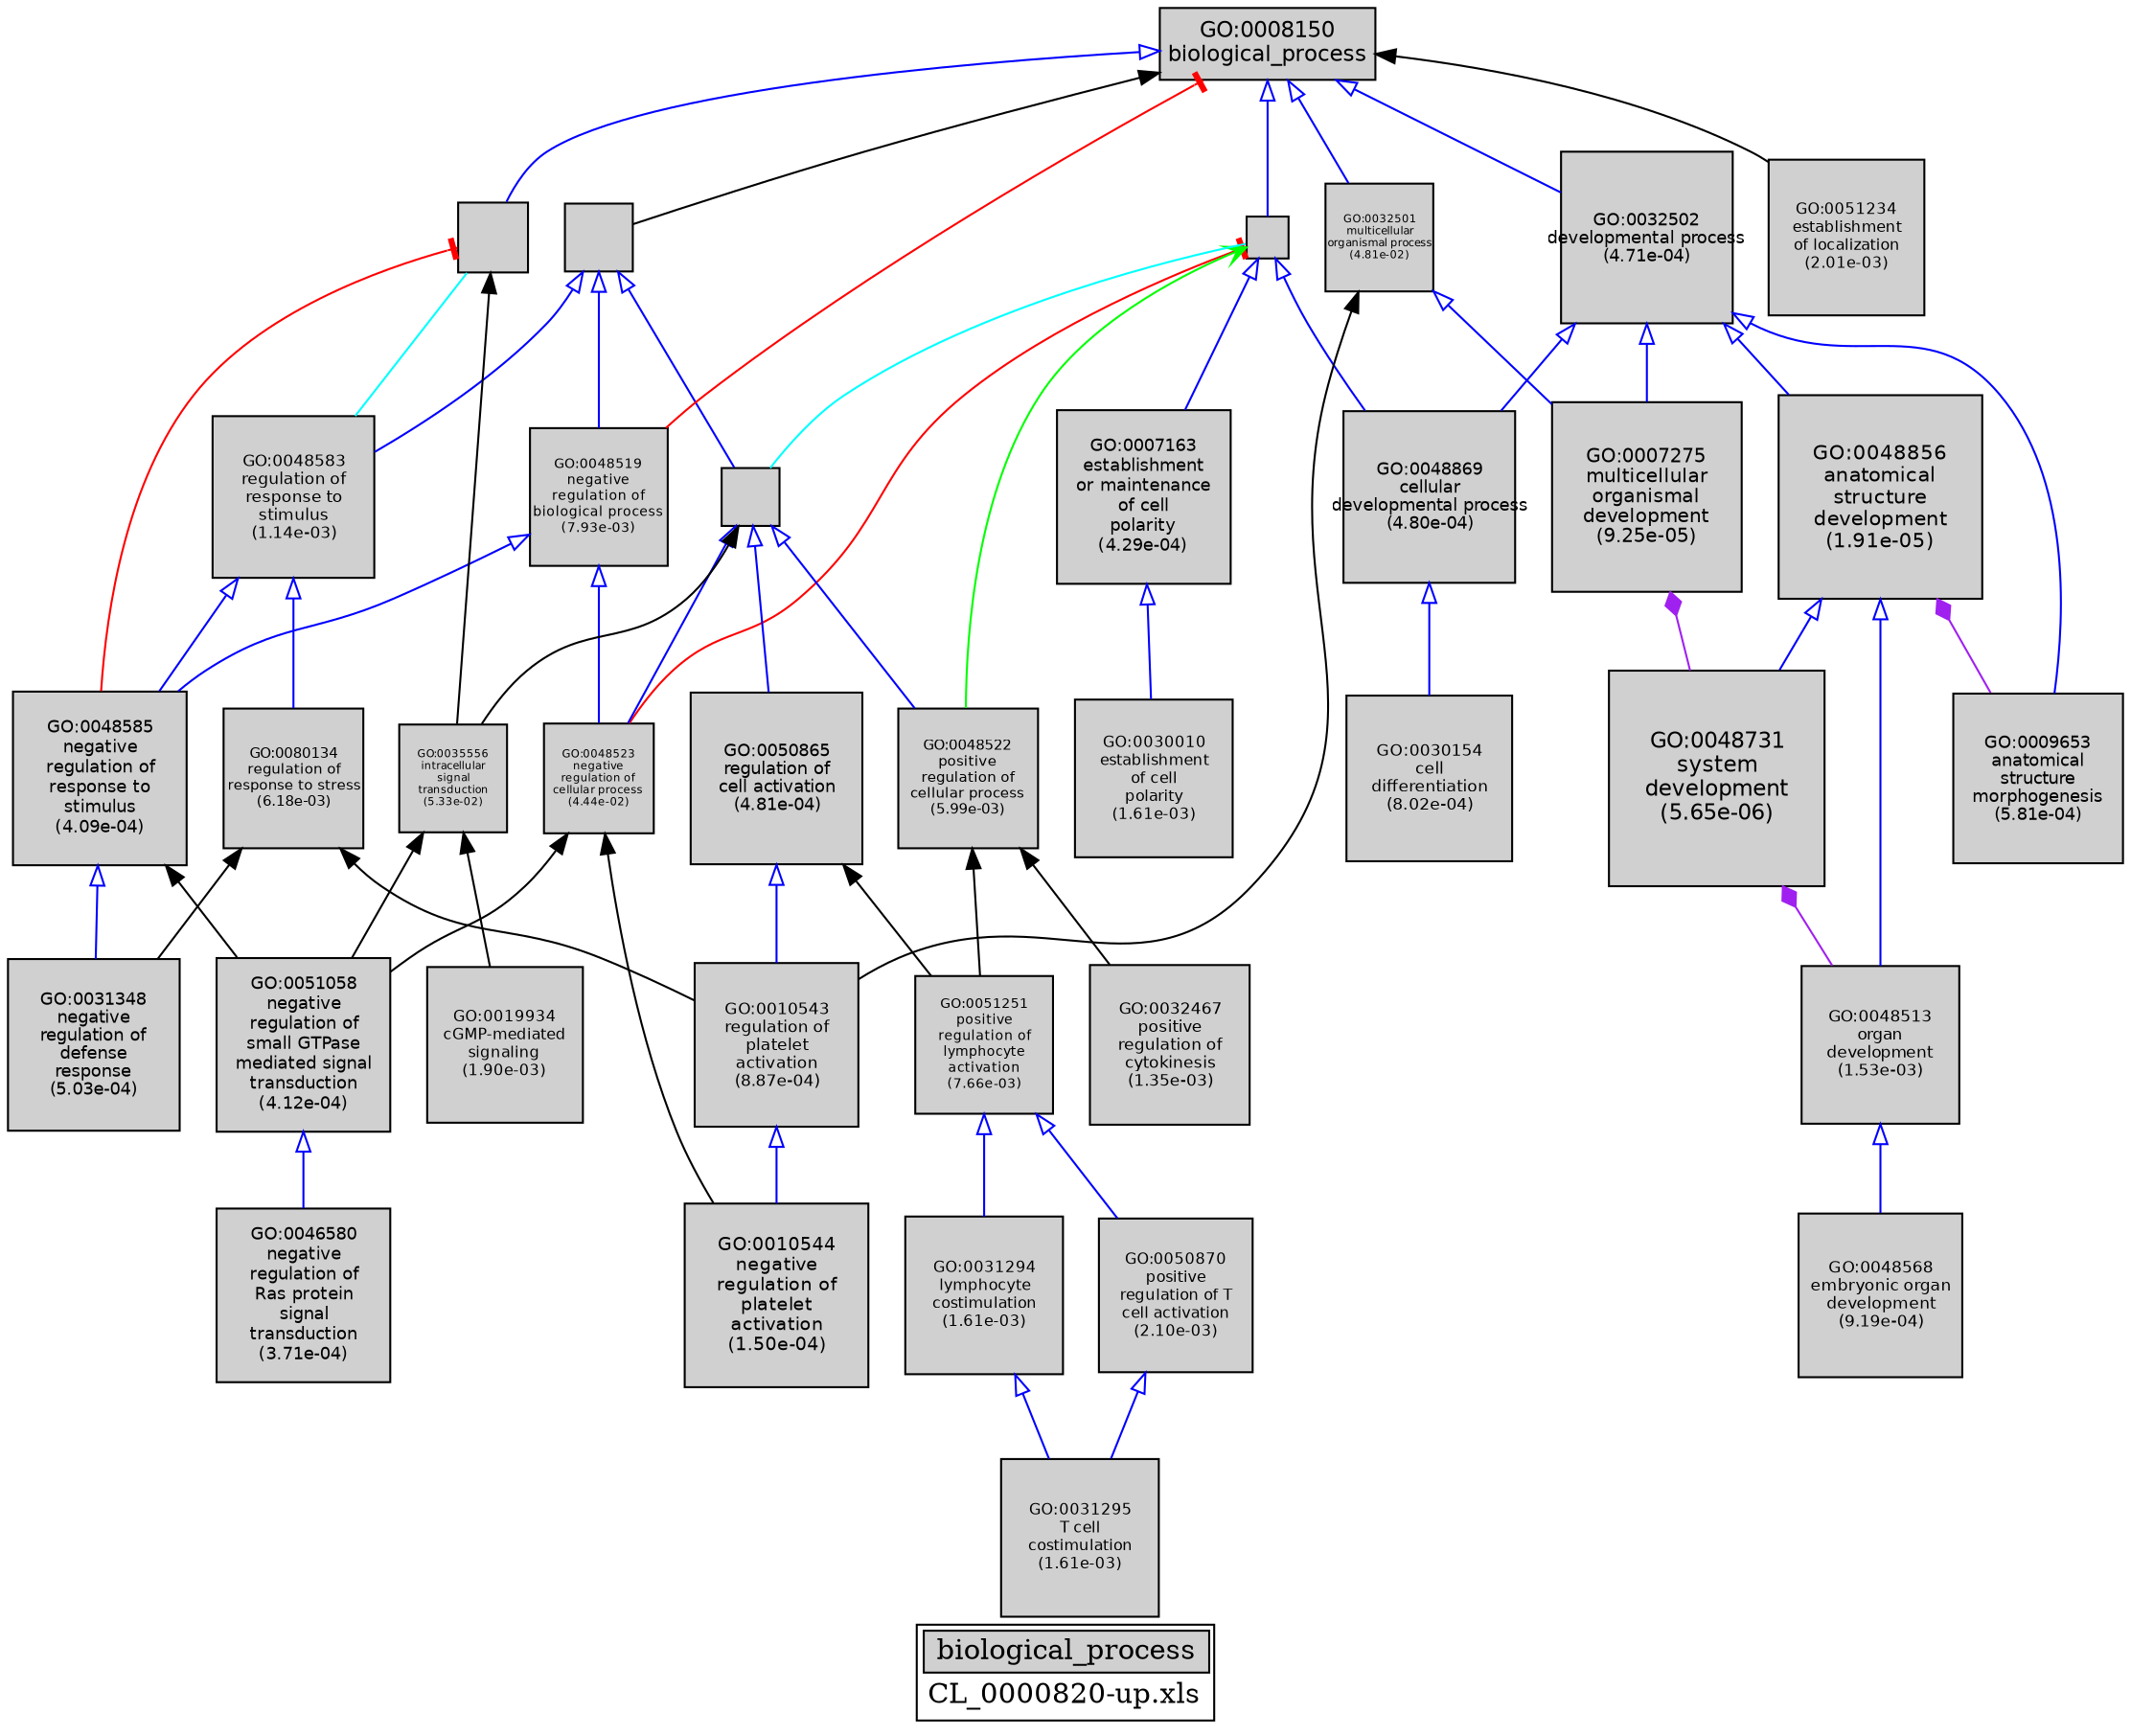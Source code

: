 digraph "biological_process" {
graph [ bgcolor = "#FFFFFF", label = <<TABLE COLOR="black" BGCOLOR="white"><TR><TD COLSPAN="2" BGCOLOR="#D0D0D0"><FONT COLOR="black">biological_process</FONT></TD></TR><TR><TD BORDER="0">CL_0000820-up.xls</TD></TR></TABLE>> ];
node [ fontname = "Helvetica" ];

subgraph "nodes" {

node [ style = "filled", fixedsize = "true", width = 1, shape = "box", fontsize = 9, fillcolor = "#D0D0D0", fontcolor = "black", color = "black" ];

"GO:0048583" [ URL = "#GO:0048583", label = <<TABLE BORDER="0"><TR><TD>GO:0048583<BR/>regulation of<BR/>response to<BR/>stimulus<BR/>(1.14e-03)</TD></TR></TABLE>>, width = 1.12498758676, shape = "box", fontsize = 8.0999106247, height = 1.12498758676 ];
"GO:0048523" [ URL = "#GO:0048523", label = <<TABLE BORDER="0"><TR><TD>GO:0048523<BR/>negative<BR/>regulation of<BR/>cellular process<BR/>(4.44e-02)</TD></TR></TABLE>>, width = 0.766443220795, shape = "box", fontsize = 5.51839118972, height = 0.766443220795 ];
"GO:0048585" [ URL = "#GO:0048585", label = <<TABLE BORDER="0"><TR><TD>GO:0048585<BR/>negative<BR/>regulation of<BR/>response to<BR/>stimulus<BR/>(4.09e-04)</TD></TR></TABLE>>, width = 1.20662721545, shape = "box", fontsize = 8.68771595126, height = 1.20662721545 ];
"GO:0048568" [ URL = "#GO:0048568", label = <<TABLE BORDER="0"><TR><TD>GO:0048568<BR/>embryonic organ<BR/>development<BR/>(9.19e-04)</TD></TR></TABLE>>, width = 1.1427885437, shape = "box", fontsize = 8.22807751462, height = 1.1427885437 ];
"GO:0048856" [ URL = "#GO:0048856", label = <<TABLE BORDER="0"><TR><TD>GO:0048856<BR/>anatomical<BR/>structure<BR/>development<BR/>(1.91e-05)</TD></TR></TABLE>>, width = 1.42270521906, shape = "box", fontsize = 10.2434775773, height = 1.42270521906 ];
"GO:0009987" [ URL = "#GO:0009987", label = "", width = 0.2984569686, shape = "box", height = 0.2984569686 ];
"GO:0046580" [ URL = "#GO:0046580", label = <<TABLE BORDER="0"><TR><TD>GO:0046580<BR/>negative<BR/>regulation of<BR/>Ras protein<BR/>signal<BR/>transduction<BR/>(3.71e-04)</TD></TR></TABLE>>, width = 1.21420371883, shape = "box", fontsize = 8.74226677557, height = 1.21420371883 ];
"GO:0048513" [ URL = "#GO:0048513", label = <<TABLE BORDER="0"><TR><TD>GO:0048513<BR/>organ<BR/>development<BR/>(1.53e-03)</TD></TR></TABLE>>, width = 1.10093197729, shape = "box", fontsize = 7.9267102365, height = 1.10093197729 ];
"GO:0010543" [ URL = "#GO:0010543", label = <<TABLE BORDER="0"><TR><TD>GO:0010543<BR/>regulation of<BR/>platelet<BR/>activation<BR/>(8.87e-04)</TD></TR></TABLE>>, width = 1.1457402655, shape = "box", fontsize = 8.24932991159, height = 1.1457402655 ];
"GO:0007163" [ URL = "#GO:0007163", label = <<TABLE BORDER="0"><TR><TD>GO:0007163<BR/>establishment<BR/>or maintenance<BR/>of cell<BR/>polarity<BR/>(4.29e-04)</TD></TR></TABLE>>, width = 1.20310318282, shape = "box", fontsize = 8.66234291632, height = 1.20310318282 ];
"GO:0010544" [ URL = "#GO:0010544", label = <<TABLE BORDER="0"><TR><TD>GO:0010544<BR/>negative<BR/>regulation of<BR/>platelet<BR/>activation<BR/>(1.50e-04)</TD></TR></TABLE>>, width = 1.28132658105, shape = "box", fontsize = 9.22555138355, height = 1.28132658105 ];
"GO:0048522" [ URL = "#GO:0048522", label = <<TABLE BORDER="0"><TR><TD>GO:0048522<BR/>positive<BR/>regulation of<BR/>cellular process<BR/>(5.99e-03)</TD></TR></TABLE>>, width = 0.979148061242, shape = "box", fontsize = 7.04986604094, height = 0.979148061242 ];
"GO:0032502" [ URL = "#GO:0032502", label = <<TABLE BORDER="0"><TR><TD>GO:0032502<BR/>developmental process<BR/>(4.71e-04)</TD></TR></TABLE>>, width = 1.19577366529, shape = "box", fontsize = 8.60957039008, height = 1.19577366529 ];
"GO:0051058" [ URL = "#GO:0051058", label = <<TABLE BORDER="0"><TR><TD>GO:0051058<BR/>negative<BR/>regulation of<BR/>small GTPase<BR/>mediated signal<BR/>transduction<BR/>(4.12e-04)</TD></TR></TABLE>>, width = 1.20611866628, shape = "box", fontsize = 8.68405439721, height = 1.20611866628 ];
"GO:0032501" [ URL = "#GO:0032501", label = <<TABLE BORDER="0"><TR><TD>GO:0032501<BR/>multicellular<BR/>organismal process<BR/>(4.81e-02)</TD></TR></TABLE>>, width = 0.756737835878, shape = "box", fontsize = 5.44851241832, height = 0.756737835878 ];
"GO:0050865" [ URL = "#GO:0050865", label = <<TABLE BORDER="0"><TR><TD>GO:0050865<BR/>regulation of<BR/>cell activation<BR/>(4.81e-04)</TD></TR></TABLE>>, width = 1.19416833671, shape = "box", fontsize = 8.59801202428, height = 1.19416833671 ];
"GO:0048869" [ URL = "#GO:0048869", label = <<TABLE BORDER="0"><TR><TD>GO:0048869<BR/>cellular<BR/>developmental process<BR/>(4.80e-04)</TD></TR></TABLE>>, width = 1.1943346609, shape = "box", fontsize = 8.59920955851, height = 1.1943346609 ];
"GO:0051251" [ URL = "#GO:0051251", label = <<TABLE BORDER="0"><TR><TD>GO:0051251<BR/>positive<BR/>regulation of<BR/>lymphocyte<BR/>activation<BR/>(7.66e-03)</TD></TR></TABLE>>, width = 0.955497354671, shape = "box", fontsize = 6.87958095363, height = 0.955497354671 ];
"GO:0050870" [ URL = "#GO:0050870", label = <<TABLE BORDER="0"><TR><TD>GO:0050870<BR/>positive<BR/>regulation of T<BR/>cell activation<BR/>(2.10e-03)</TD></TR></TABLE>>, width = 1.07389537225, shape = "box", fontsize = 7.73204668019, height = 1.07389537225 ];
"GO:0030010" [ URL = "#GO:0030010", label = <<TABLE BORDER="0"><TR><TD>GO:0030010<BR/>establishment<BR/>of cell<BR/>polarity<BR/>(1.61e-03)</TD></TR></TABLE>>, width = 1.0964287741, shape = "box", fontsize = 7.89428717355, height = 1.0964287741 ];
"GO:0007275" [ URL = "#GO:0007275", label = <<TABLE BORDER="0"><TR><TD>GO:0007275<BR/>multicellular<BR/>organismal<BR/>development<BR/>(9.25e-05)</TD></TR></TABLE>>, width = 1.31595634786, shape = "box", fontsize = 9.47488570462, height = 1.31595634786 ];
"GO:0019934" [ URL = "#GO:0019934", label = <<TABLE BORDER="0"><TR><TD>GO:0019934<BR/>cGMP-mediated<BR/>signaling<BR/>(1.90e-03)</TD></TR></TABLE>>, width = 1.08251182255, shape = "box", fontsize = 7.79408512235, height = 1.08251182255 ];
"GO:0050789" [ URL = "#GO:0050789", label = "", width = 0.470901640915, shape = "box", height = 0.470901640915 ];
"GO:0048731" [ URL = "#GO:0048731", label = <<TABLE BORDER="0"><TR><TD>GO:0048731<BR/>system<BR/>development<BR/>(5.65e-06)</TD></TR></TABLE>>, width = 1.5, shape = "box", fontsize = 10.8, height = 1.5 ];
"GO:0048519" [ URL = "#GO:0048519", label = <<TABLE BORDER="0"><TR><TD>GO:0048519<BR/>negative<BR/>regulation of<BR/>biological process<BR/>(7.93e-03)</TD></TR></TABLE>>, width = 0.95215844718, shape = "box", fontsize = 6.8555408197, height = 0.95215844718 ];
"GO:0031348" [ URL = "#GO:0031348", label = <<TABLE BORDER="0"><TR><TD>GO:0031348<BR/>negative<BR/>regulation of<BR/>defense<BR/>response<BR/>(5.03e-04)</TD></TR></TABLE>>, width = 1.19070809913, shape = "box", fontsize = 8.57309831371, height = 1.19070809913 ];
"GO:0032467" [ URL = "#GO:0032467", label = <<TABLE BORDER="0"><TR><TD>GO:0032467<BR/>positive<BR/>regulation of<BR/>cytokinesis<BR/>(1.35e-03)</TD></TR></TABLE>>, width = 1.11147552577, shape = "box", fontsize = 8.00262378552, height = 1.11147552577 ];
"GO:0080134" [ URL = "#GO:0080134", label = <<TABLE BORDER="0"><TR><TD>GO:0080134<BR/>regulation of<BR/>response to stress<BR/>(6.18e-03)</TD></TR></TABLE>>, width = 0.976150406306, shape = "box", fontsize = 7.02828292541, height = 0.976150406306 ];
"GO:0009653" [ URL = "#GO:0009653", label = <<TABLE BORDER="0"><TR><TD>GO:0009653<BR/>anatomical<BR/>structure<BR/>morphogenesis<BR/>(5.81e-04)</TD></TR></TABLE>>, width = 1.17937426648, shape = "box", fontsize = 8.49149471868, height = 1.17937426648 ];
"GO:0050896" [ URL = "#GO:0050896", label = "", width = 0.482472290808, shape = "box", height = 0.482472290808 ];
"GO:0031294" [ URL = "#GO:0031294", label = <<TABLE BORDER="0"><TR><TD>GO:0031294<BR/>lymphocyte<BR/>costimulation<BR/>(1.61e-03)</TD></TR></TABLE>>, width = 1.09644424444, shape = "box", fontsize = 7.89439855998, height = 1.09644424444 ];
"GO:0030154" [ URL = "#GO:0030154", label = <<TABLE BORDER="0"><TR><TD>GO:0030154<BR/>cell<BR/>differentiation<BR/>(8.02e-04)</TD></TR></TABLE>>, width = 1.15387255081, shape = "box", fontsize = 8.30788236584, height = 1.15387255081 ];
"GO:0051234" [ URL = "#GO:0051234", label = <<TABLE BORDER="0"><TR><TD>GO:0051234<BR/>establishment<BR/>of localization<BR/>(2.01e-03)</TD></TR></TABLE>>, width = 1.07760358839, shape = "box", fontsize = 7.7587458364, height = 1.07760358839 ];
"GO:0035556" [ URL = "#GO:0035556", label = <<TABLE BORDER="0"><TR><TD>GO:0035556<BR/>intracellular<BR/>signal<BR/>transduction<BR/>(5.33e-02)</TD></TR></TABLE>>, width = 0.743935684885, shape = "box", fontsize = 5.35633693117, height = 0.743935684885 ];
"GO:0008150" [ URL = "#GO:0008150", label = <<TABLE BORDER="0"><TR><TD>GO:0008150<BR/>biological_process</TD></TR></TABLE>>, width = 1.5, shape = "box", fontsize = 10.8 ];
"GO:0031295" [ URL = "#GO:0031295", label = <<TABLE BORDER="0"><TR><TD>GO:0031295<BR/>T cell<BR/>costimulation<BR/>(1.61e-03)</TD></TR></TABLE>>, width = 1.09644424444, shape = "box", fontsize = 7.89439855998, height = 1.09644424444 ];
"GO:0050794" [ URL = "#GO:0050794", label = "", width = 0.399329858925, shape = "box", height = 0.399329858925 ];
}
subgraph "edges" {


edge [ dir = "back", weight = 1 ];
subgraph "regulates" {


edge [ color = "cyan", arrowtail = "none" ];
subgraph "positive" {


edge [ color = "green", arrowtail = "vee" ];
"GO:0009987" -> "GO:0048522";
}
subgraph "negative" {


edge [ color = "red", arrowtail = "tee" ];
"GO:0008150" -> "GO:0048519";
"GO:0050896" -> "GO:0048585";
"GO:0009987" -> "GO:0048523";
}
"GO:0050896" -> "GO:0048583";
"GO:0009987" -> "GO:0050794";
}
subgraph "part_of" {


edge [ color = "purple", arrowtail = "diamond", weight = 2.5 ];
"GO:0048731" -> "GO:0048513";
"GO:0007275" -> "GO:0048731";
"GO:0048856" -> "GO:0009653";
}
subgraph "is_a" {


edge [ color = "blue", arrowtail = "empty", weight = 5.0 ];
"GO:0048583" -> "GO:0048585";
"GO:0048583" -> "GO:0080134";
"GO:0051251" -> "GO:0050870";
"GO:0008150" -> "GO:0050896";
"GO:0032502" -> "GO:0048869";
"GO:0048869" -> "GO:0030154";
"GO:0010543" -> "GO:0010544";
"GO:0009987" -> "GO:0007163";
"GO:0032501" -> "GO:0007275";
"GO:0032502" -> "GO:0009653";
"GO:0048856" -> "GO:0048513";
"GO:0048513" -> "GO:0048568";
"GO:0008150" -> "GO:0032501";
"GO:0050789" -> "GO:0048583";
"GO:0008150" -> "GO:0032502";
"GO:0007163" -> "GO:0030010";
"GO:0008150" -> "GO:0009987";
"GO:0050870" -> "GO:0031295";
"GO:0048856" -> "GO:0048731";
"GO:0050794" -> "GO:0048522";
"GO:0048585" -> "GO:0031348";
"GO:0050794" -> "GO:0050865";
"GO:0009987" -> "GO:0048869";
"GO:0050794" -> "GO:0048523";
"GO:0050789" -> "GO:0050794";
"GO:0031294" -> "GO:0031295";
"GO:0051058" -> "GO:0046580";
"GO:0051251" -> "GO:0031294";
"GO:0048519" -> "GO:0048585";
"GO:0032502" -> "GO:0007275";
"GO:0032502" -> "GO:0048856";
"GO:0050789" -> "GO:0048519";
"GO:0048519" -> "GO:0048523";
"GO:0050865" -> "GO:0010543";
}
"GO:0048523" -> "GO:0010544";
"GO:0008150" -> "GO:0051234";
"GO:0008150" -> "GO:0050789";
"GO:0032501" -> "GO:0010543";
"GO:0035556" -> "GO:0019934";
"GO:0048523" -> "GO:0051058";
"GO:0080134" -> "GO:0031348";
"GO:0048585" -> "GO:0051058";
"GO:0050865" -> "GO:0051251";
"GO:0048522" -> "GO:0051251";
"GO:0050794" -> "GO:0035556";
"GO:0048522" -> "GO:0032467";
"GO:0035556" -> "GO:0051058";
"GO:0080134" -> "GO:0010543";
"GO:0050896" -> "GO:0035556";
}
}

